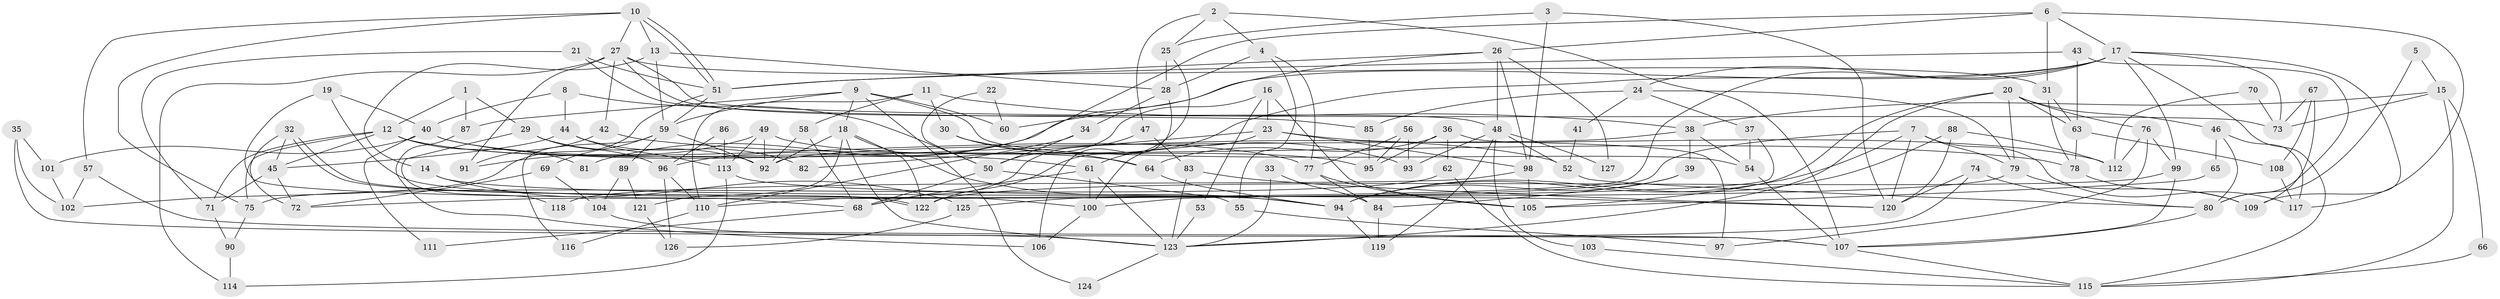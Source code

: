// coarse degree distribution, {3: 0.07142857142857142, 11: 0.047619047619047616, 6: 0.09523809523809523, 10: 0.047619047619047616, 9: 0.07142857142857142, 13: 0.023809523809523808, 8: 0.14285714285714285, 5: 0.16666666666666666, 4: 0.11904761904761904, 2: 0.047619047619047616, 7: 0.14285714285714285, 12: 0.023809523809523808}
// Generated by graph-tools (version 1.1) at 2025/51/03/04/25 22:51:12]
// undirected, 127 vertices, 254 edges
graph export_dot {
  node [color=gray90,style=filled];
  1;
  2;
  3;
  4;
  5;
  6;
  7;
  8;
  9;
  10;
  11;
  12;
  13;
  14;
  15;
  16;
  17;
  18;
  19;
  20;
  21;
  22;
  23;
  24;
  25;
  26;
  27;
  28;
  29;
  30;
  31;
  32;
  33;
  34;
  35;
  36;
  37;
  38;
  39;
  40;
  41;
  42;
  43;
  44;
  45;
  46;
  47;
  48;
  49;
  50;
  51;
  52;
  53;
  54;
  55;
  56;
  57;
  58;
  59;
  60;
  61;
  62;
  63;
  64;
  65;
  66;
  67;
  68;
  69;
  70;
  71;
  72;
  73;
  74;
  75;
  76;
  77;
  78;
  79;
  80;
  81;
  82;
  83;
  84;
  85;
  86;
  87;
  88;
  89;
  90;
  91;
  92;
  93;
  94;
  95;
  96;
  97;
  98;
  99;
  100;
  101;
  102;
  103;
  104;
  105;
  106;
  107;
  108;
  109;
  110;
  111;
  112;
  113;
  114;
  115;
  116;
  117;
  118;
  119;
  120;
  121;
  122;
  123;
  124;
  125;
  126;
  127;
  1 -- 12;
  1 -- 29;
  1 -- 87;
  2 -- 107;
  2 -- 25;
  2 -- 4;
  2 -- 47;
  3 -- 25;
  3 -- 120;
  3 -- 98;
  4 -- 55;
  4 -- 28;
  4 -- 77;
  5 -- 80;
  5 -- 15;
  6 -- 31;
  6 -- 117;
  6 -- 17;
  6 -- 26;
  6 -- 96;
  7 -- 120;
  7 -- 94;
  7 -- 79;
  7 -- 100;
  7 -- 117;
  8 -- 50;
  8 -- 44;
  8 -- 40;
  9 -- 18;
  9 -- 59;
  9 -- 54;
  9 -- 60;
  9 -- 87;
  9 -- 124;
  10 -- 57;
  10 -- 51;
  10 -- 51;
  10 -- 13;
  10 -- 27;
  10 -- 75;
  11 -- 58;
  11 -- 38;
  11 -- 30;
  11 -- 110;
  12 -- 64;
  12 -- 77;
  12 -- 45;
  12 -- 71;
  12 -- 75;
  12 -- 81;
  13 -- 59;
  13 -- 14;
  13 -- 28;
  14 -- 125;
  14 -- 94;
  15 -- 38;
  15 -- 73;
  15 -- 66;
  15 -- 115;
  16 -- 23;
  16 -- 50;
  16 -- 53;
  16 -- 105;
  17 -- 115;
  17 -- 24;
  17 -- 60;
  17 -- 61;
  17 -- 73;
  17 -- 99;
  17 -- 109;
  17 -- 110;
  18 -- 122;
  18 -- 94;
  18 -- 92;
  18 -- 121;
  18 -- 123;
  19 -- 100;
  19 -- 40;
  19 -- 68;
  20 -- 123;
  20 -- 105;
  20 -- 46;
  20 -- 63;
  20 -- 76;
  20 -- 79;
  21 -- 71;
  21 -- 51;
  21 -- 85;
  22 -- 60;
  22 -- 50;
  23 -- 100;
  23 -- 98;
  23 -- 82;
  23 -- 112;
  24 -- 79;
  24 -- 37;
  24 -- 41;
  24 -- 85;
  25 -- 28;
  25 -- 122;
  26 -- 51;
  26 -- 48;
  26 -- 81;
  26 -- 98;
  26 -- 127;
  27 -- 48;
  27 -- 31;
  27 -- 42;
  27 -- 73;
  27 -- 91;
  27 -- 114;
  28 -- 34;
  28 -- 106;
  29 -- 96;
  29 -- 92;
  29 -- 118;
  30 -- 93;
  30 -- 64;
  31 -- 63;
  31 -- 78;
  32 -- 45;
  32 -- 122;
  32 -- 122;
  32 -- 72;
  33 -- 123;
  33 -- 84;
  34 -- 110;
  34 -- 50;
  35 -- 107;
  35 -- 102;
  35 -- 101;
  36 -- 62;
  36 -- 64;
  36 -- 95;
  36 -- 97;
  37 -- 72;
  37 -- 54;
  38 -- 92;
  38 -- 54;
  38 -- 39;
  39 -- 94;
  39 -- 84;
  40 -- 61;
  40 -- 52;
  40 -- 101;
  40 -- 111;
  41 -- 52;
  42 -- 78;
  42 -- 91;
  43 -- 63;
  43 -- 80;
  43 -- 51;
  44 -- 113;
  44 -- 45;
  44 -- 82;
  45 -- 71;
  45 -- 72;
  46 -- 117;
  46 -- 65;
  46 -- 80;
  47 -- 68;
  47 -- 83;
  48 -- 52;
  48 -- 93;
  48 -- 103;
  48 -- 119;
  48 -- 127;
  49 -- 91;
  49 -- 95;
  49 -- 92;
  49 -- 113;
  50 -- 68;
  50 -- 55;
  51 -- 59;
  51 -- 102;
  52 -- 80;
  53 -- 123;
  54 -- 107;
  55 -- 97;
  56 -- 95;
  56 -- 77;
  56 -- 93;
  57 -- 102;
  57 -- 107;
  58 -- 68;
  58 -- 92;
  59 -- 92;
  59 -- 69;
  59 -- 89;
  59 -- 116;
  61 -- 100;
  61 -- 68;
  61 -- 123;
  62 -- 115;
  62 -- 75;
  63 -- 78;
  63 -- 108;
  64 -- 94;
  65 -- 105;
  66 -- 115;
  67 -- 73;
  67 -- 109;
  67 -- 108;
  68 -- 111;
  69 -- 72;
  69 -- 104;
  70 -- 73;
  70 -- 112;
  71 -- 90;
  74 -- 123;
  74 -- 80;
  74 -- 120;
  75 -- 90;
  76 -- 112;
  76 -- 97;
  76 -- 99;
  77 -- 105;
  77 -- 84;
  78 -- 109;
  79 -- 109;
  79 -- 125;
  80 -- 107;
  83 -- 123;
  83 -- 120;
  84 -- 119;
  85 -- 95;
  86 -- 96;
  86 -- 113;
  87 -- 106;
  88 -- 120;
  88 -- 94;
  88 -- 112;
  89 -- 104;
  89 -- 121;
  90 -- 114;
  94 -- 119;
  96 -- 110;
  96 -- 126;
  98 -- 105;
  98 -- 118;
  99 -- 107;
  99 -- 122;
  100 -- 106;
  101 -- 102;
  103 -- 115;
  104 -- 123;
  107 -- 115;
  108 -- 117;
  110 -- 116;
  113 -- 120;
  113 -- 114;
  121 -- 126;
  123 -- 124;
  125 -- 126;
}
